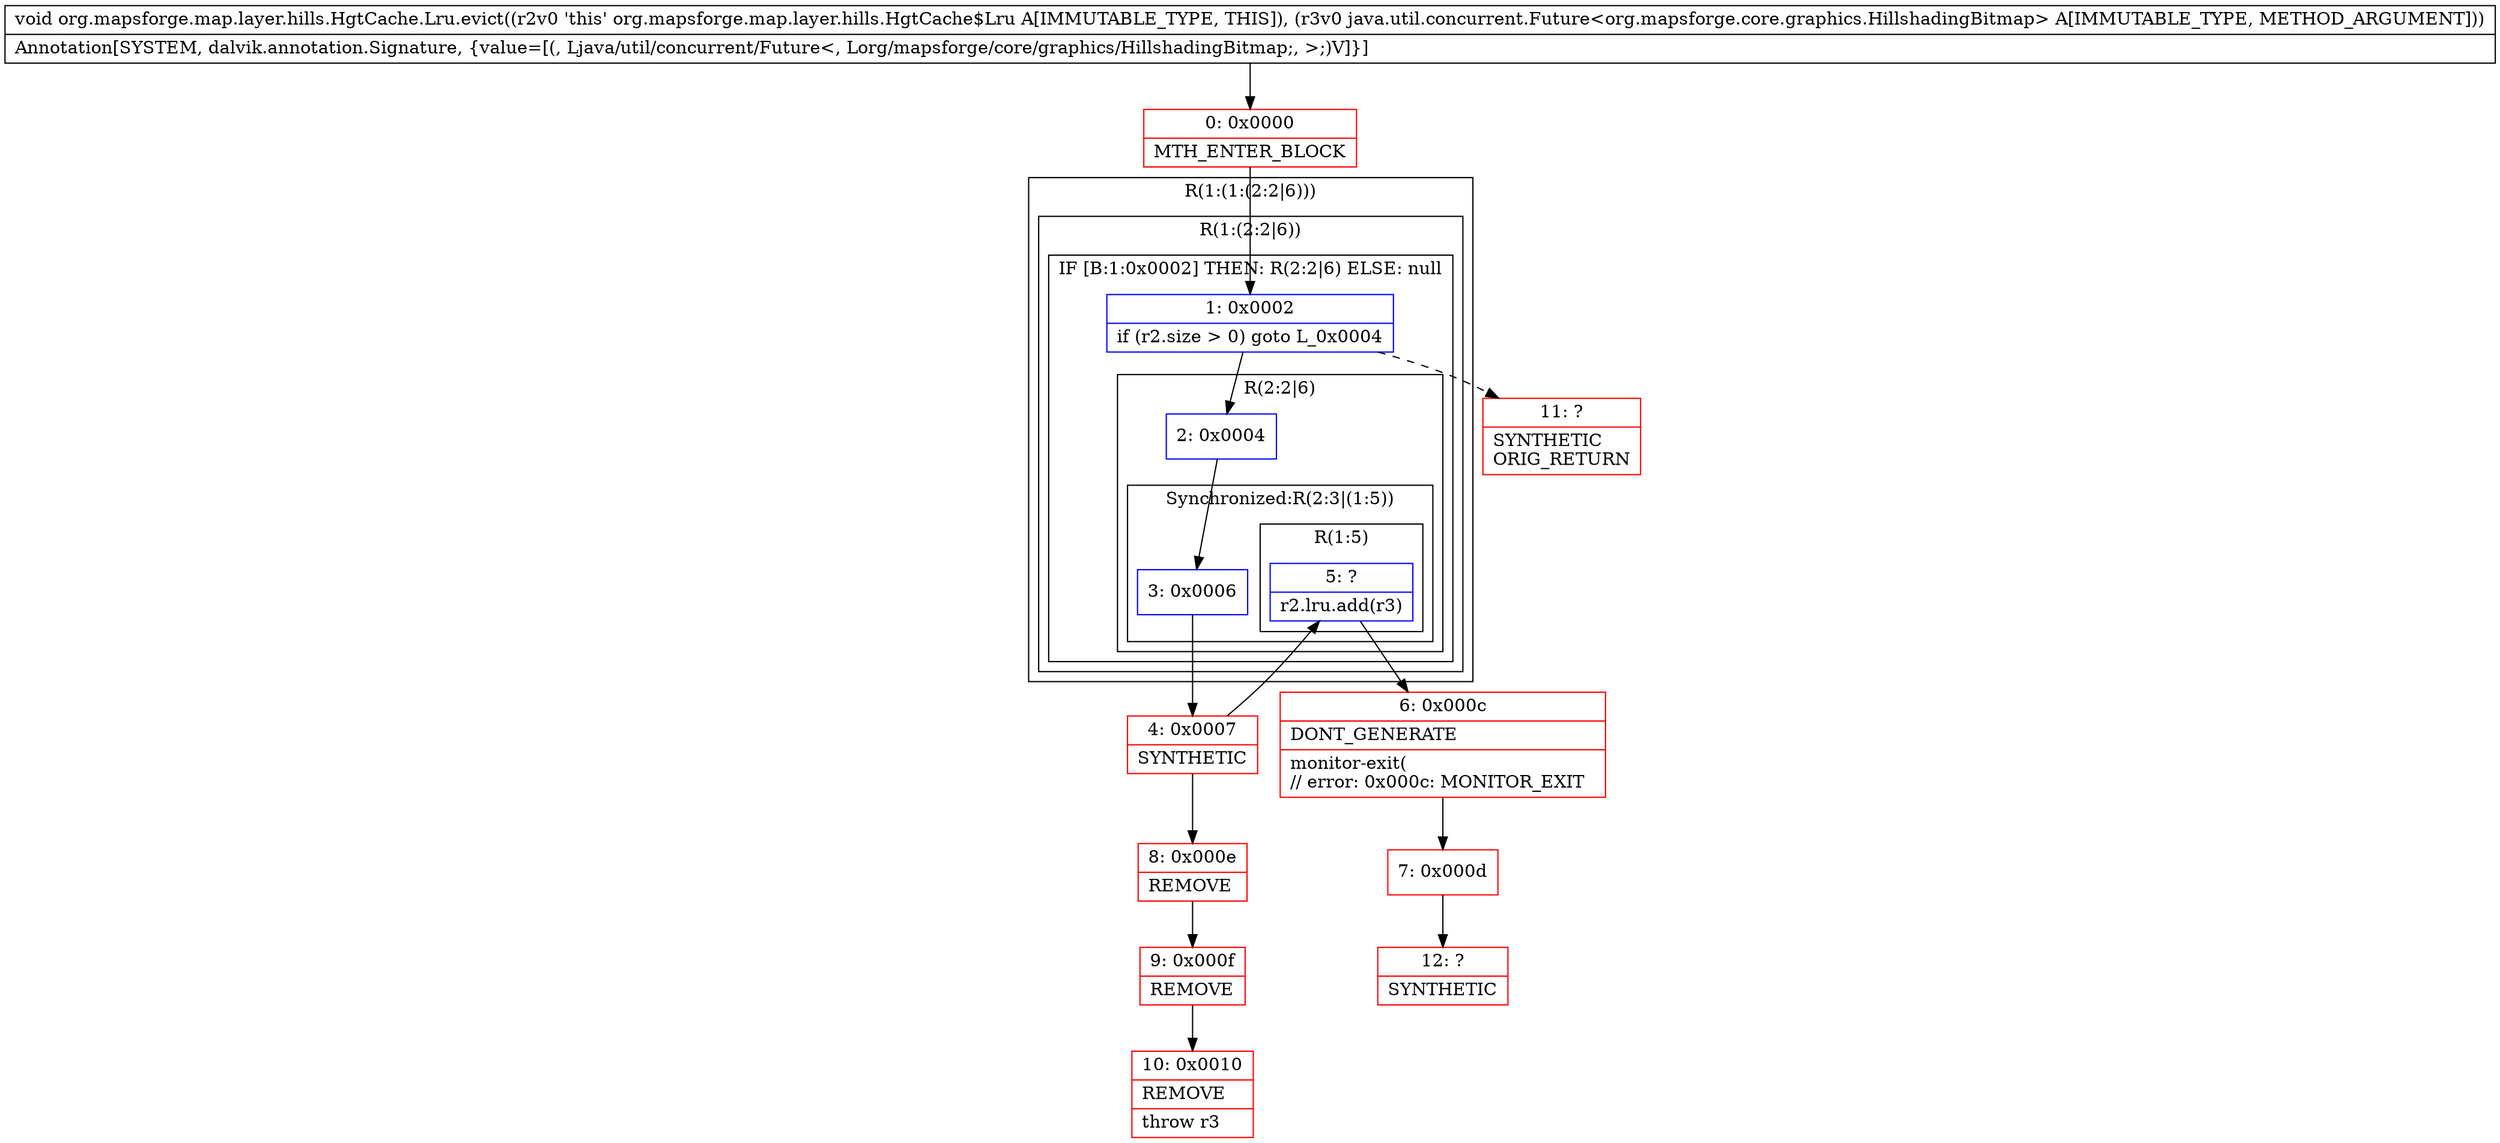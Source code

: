digraph "CFG fororg.mapsforge.map.layer.hills.HgtCache.Lru.evict(Ljava\/util\/concurrent\/Future;)V" {
subgraph cluster_Region_1115150258 {
label = "R(1:(1:(2:2|6)))";
node [shape=record,color=blue];
subgraph cluster_Region_1277581057 {
label = "R(1:(2:2|6))";
node [shape=record,color=blue];
subgraph cluster_IfRegion_1893829860 {
label = "IF [B:1:0x0002] THEN: R(2:2|6) ELSE: null";
node [shape=record,color=blue];
Node_1 [shape=record,label="{1\:\ 0x0002|if (r2.size \> 0) goto L_0x0004\l}"];
subgraph cluster_Region_2114343249 {
label = "R(2:2|6)";
node [shape=record,color=blue];
Node_2 [shape=record,label="{2\:\ 0x0004}"];
subgraph cluster_SynchronizedRegion_36750180 {
label = "Synchronized:R(2:3|(1:5))";
node [shape=record,color=blue];
Node_3 [shape=record,label="{3\:\ 0x0006}"];
subgraph cluster_Region_2094006908 {
label = "R(1:5)";
node [shape=record,color=blue];
Node_5 [shape=record,label="{5\:\ ?|r2.lru.add(r3)\l}"];
}
}
}
}
}
}
Node_0 [shape=record,color=red,label="{0\:\ 0x0000|MTH_ENTER_BLOCK\l}"];
Node_4 [shape=record,color=red,label="{4\:\ 0x0007|SYNTHETIC\l}"];
Node_6 [shape=record,color=red,label="{6\:\ 0x000c|DONT_GENERATE\l|monitor\-exit(\l\/\/ error: 0x000c: MONITOR_EXIT  \l}"];
Node_7 [shape=record,color=red,label="{7\:\ 0x000d}"];
Node_8 [shape=record,color=red,label="{8\:\ 0x000e|REMOVE\l}"];
Node_9 [shape=record,color=red,label="{9\:\ 0x000f|REMOVE\l}"];
Node_10 [shape=record,color=red,label="{10\:\ 0x0010|REMOVE\l|throw r3\l}"];
Node_11 [shape=record,color=red,label="{11\:\ ?|SYNTHETIC\lORIG_RETURN\l}"];
Node_12 [shape=record,color=red,label="{12\:\ ?|SYNTHETIC\l}"];
MethodNode[shape=record,label="{void org.mapsforge.map.layer.hills.HgtCache.Lru.evict((r2v0 'this' org.mapsforge.map.layer.hills.HgtCache$Lru A[IMMUTABLE_TYPE, THIS]), (r3v0 java.util.concurrent.Future\<org.mapsforge.core.graphics.HillshadingBitmap\> A[IMMUTABLE_TYPE, METHOD_ARGUMENT]))  | Annotation[SYSTEM, dalvik.annotation.Signature, \{value=[(, Ljava\/util\/concurrent\/Future\<, Lorg\/mapsforge\/core\/graphics\/HillshadingBitmap;, \>;)V]\}]\l}"];
MethodNode -> Node_0;
Node_1 -> Node_2;
Node_1 -> Node_11[style=dashed];
Node_2 -> Node_3;
Node_3 -> Node_4;
Node_5 -> Node_6;
Node_0 -> Node_1;
Node_4 -> Node_5;
Node_4 -> Node_8;
Node_6 -> Node_7;
Node_7 -> Node_12;
Node_8 -> Node_9;
Node_9 -> Node_10;
}

